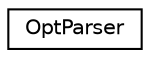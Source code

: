 digraph "Graphical Class Hierarchy"
{
  edge [fontname="Helvetica",fontsize="10",labelfontname="Helvetica",labelfontsize="10"];
  node [fontname="Helvetica",fontsize="10",shape=record];
  rankdir="LR";
  Node0 [label="OptParser",height=0.2,width=0.4,color="black", fillcolor="white", style="filled",URL="$class_opt_parser.html"];
}
